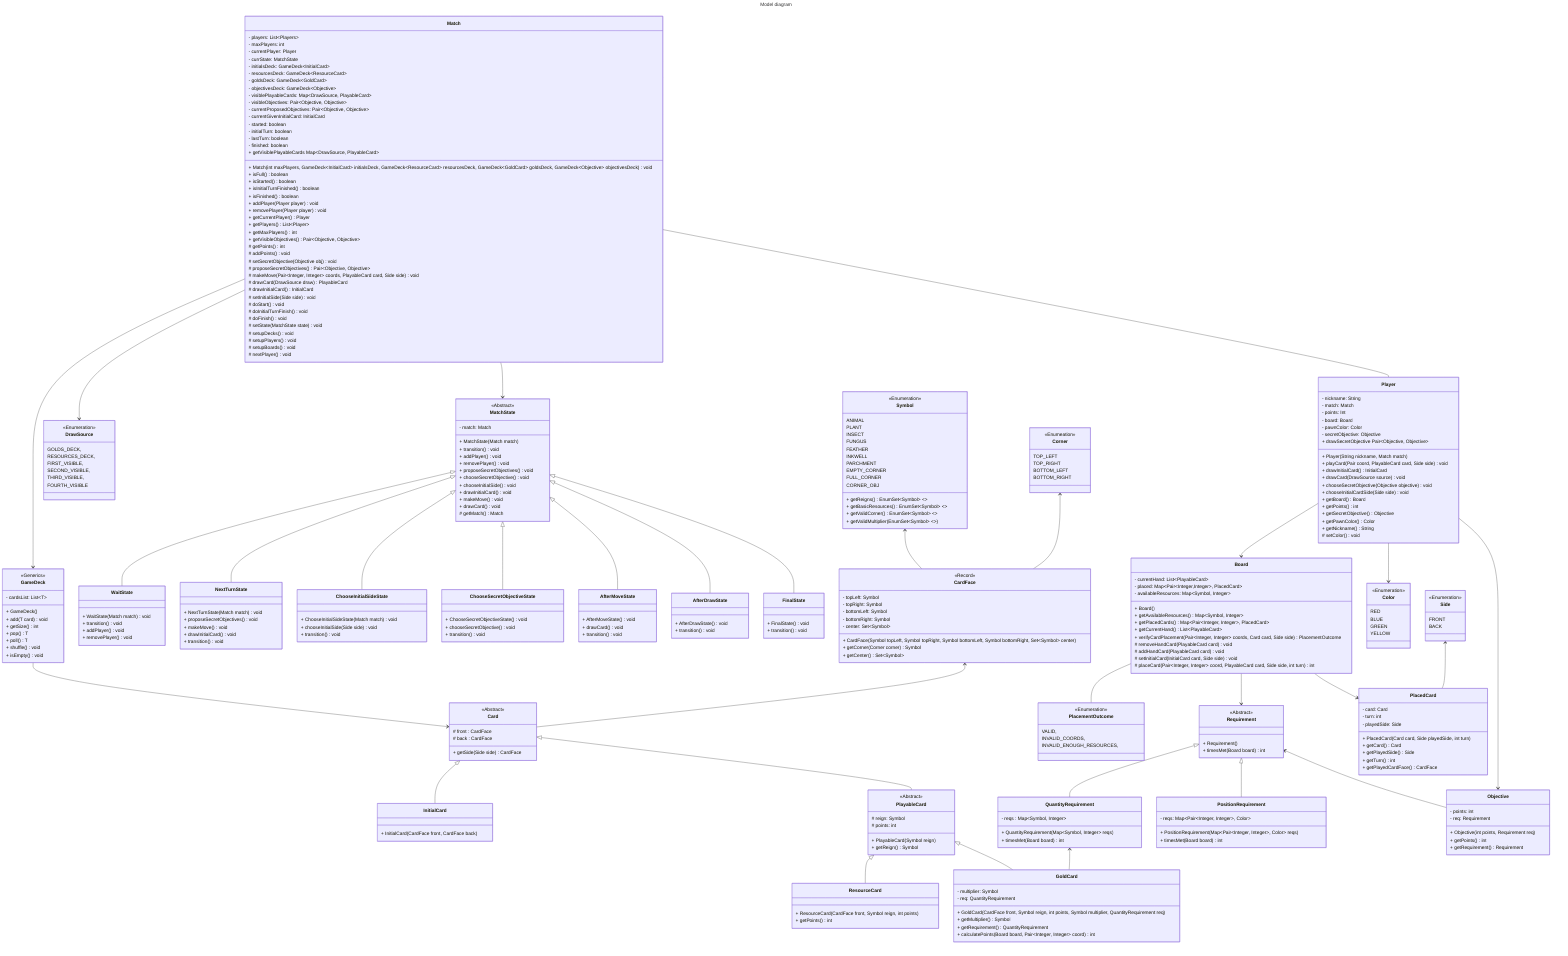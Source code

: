 ---
title: Model diagram
---

classDiagram
    Match --> GameDeck
    Match --> MatchState
    Match --> DrawSource
    Match -- Player
    MatchState <|-- WaitState
    MatchState <|-- NextTurnState
    MatchState <|-- ChooseInitialSideState
    MatchState <|-- ChooseSecretObjectiveState
    MatchState <|-- AfterMoveState
    MatchState <|-- AfterDrawState
    MatchState <|-- FinalState

    Card <|-- InitialCard
    Card <|-- PlayableCard
    GameDeck --> Card
    PlayableCard <|-- ResourceCard
    PlayableCard <|-- GoldCard

    Board -- PlacementOutcome
    Requirement <|-- QuantityRequirement
    Requirement <|-- PositionRequirement
    Requirement <-- Objective
    QuantityRequirement <-- GoldCard

    Board --> PlacedCard
    Side <-- PlacedCard
    Player --> Board
    Player --> Objective
    Player --> Color
    CardFace <-- Card
    Symbol <-- CardFace
    Board --> Requirement
    %%Side <-- Player
    %%Side <-- Match
    Corner <-- CardFace
    %% Symbol <-- GoldCard
    %% DrawSource <-- Player


    class Symbol {
        <<Enumeration>>
        ANIMAL
        PLANT
        INSECT
        FUNGUS
        FEATHER
        INKWELL
        PARCHMENT
        EMPTY_CORNER
        FULL_CORNER
        CORNER_OBJ

        + getReigns() EnumSet~Symbol~ <<Static>>
        + getBasicResources() EnumSet~Symbol~ <<Static>>
        + getValidCorner() EnumSet~Symbol~ <<Static>>
        + getValidMultiplier( EnumSet~Symbol~ <<Static>>)
    }

    class Corner {
      <<Enumeation>>
      TOP_LEFT
      TOP_RIGHT
      BOTTOM_LEFT
      BOTTOM_RIGHT
    }

    class CardFace {
        <<Record>>
        - topLeft: Symbol
        - topRight: Symbol
        - bottomLeft: Symbol
        - bottomRight: Symbol
        - center: Set~Symbol~

        + CardFace(Symbol topLeft, Symbol topRight, Symbol bottomLeft, Symbol bottomRight, Set~Symbol~ center)
        + getCorner(Corner corner) Symbol
        + getCenter() Set~Symbol~
    }

    class Card {
        <<Abstract>>
        %% # sides : Map~Side, CardFace~
        # front : CardFace
        # back : CardFace

        + getSide(Side side) CardFace
    }

    class PlayableCard {
        <<Abstract>>
        # reign: Symbol
        # points: int

        + PlayableCard(Symbol reign)
        + getReign() Symbol
    }

    class InitialCard {
        + InitialCard(CardFace front, CardFace back)
    }

    class ResourceCard {
        + ResourceCard(CardFace front, Symbol reign, int points)
        + getPoints() int
    }

    class GoldCard {
        - multiplier: Symbol
        - req: QuantityRequirement

        + GoldCard(CardFace front, Symbol reign, int points, Symbol multiplier, QuantityRequirement req)
        + getMultiplier() Symbol
        + getRequirement() QuantityRequirement
        + calculatePoints(Board board, Pair~Integer, Integer~ coord) int
    }

    class Requirement {
        <<Abstract>>
        + Requirement()
        + timesMet(Board board) int
    }

    class QuantityRequirement {
        - reqs : Map~Symbol, Integer~

        + QuantityRequirement(Map~Symbol, Integer~ reqs)
        + timesMet(Board board) int
    }

    class PositionRequirement {
        - reqs: Map&ltPair&ltInteger, Integer&gt, Color&gt

        + PositionRequirement(Map&ltPair&ltInteger, Integer&gt, Color&gt reqs)
        + timesMet(Board board) int
    }
    
    class Objective {
        - points: int
        - req: Requirement

        + Objective(int points, Requirement req)
        + getPoints() int
        + getRequirement() Requirement
    }
    
    class Player {
        - nickname: String
        - match: Match
        - points: Int
        - board: Board
        - pawnColor: Color
        - secretObjective: Objective

        + Player(String nickname, Match match)
        + playCard(Pair<Integer, Integer> coord, PlayableCard card, Side side) void
        + drawSecretObjective Pair~Objective, Objective~
        + drawInitialCard() InitialCard
        + drawCard(DrawSource source) void
        + chooseSecretObjective(Objective objective) void
        + chooseInitialCardSide(Side side) void
        + getBoard() Board
        + getPoints() int
        + getSecretObjective() Objective
        + getPawnColor() Color
        + getNickname() String
        # setColor() void
    }
    
    class Color {
        <<Enumeration>>
        RED
        BLUE
        GREEN
        YELLOW
    }
    
    class Side {
        <<Enumeration>>
        FRONT
        BACK
    }
    
    class Board {
        - currentHand: List~PlayableCard~
        - placed: Map&ltPair&ltInteger,Integer&gt, PlacedCard&gt
        - availableResources: Map~Symbol, Integer~

        + Board()
        + getAvailableResources() Map~Symbol, Integer~
        + getPlacedCards() Map&ltPair&ltInteger, Integer&gt, PlacedCard&gt
        + getCurrentHand() List~PlayableCard~
        + verifyCardPlacement(Pair~Integer, Integer~ coords, Card card, Side side) PlacementOutcome
        # removeHandCard(PlayableCard card) void
        # addHandCard(PlayableCard card) void
        # setInitialCard(InitialCard card, Side side) void
        # placeCard(Pair~Integer, Integer~ coord, PlayableCard card, Side side, int turn) int
    }
    
    class PlacedCard {
        - card: Card
        - turn: int
        - playedSide: Side

        + PlacedCard(Card card, Side playedSide, int turn)
        + getCard() Card
        + getPlayedSide() Side
        + getTurn() int
        + getPlayedCardFace() CardFace
    }

    class Match {
        - players: List~Players~
        - maxPlayers: int
        - currentPlayer: Player
        - currState: MatchState
        - initialsDeck: GameDeck~InitialCard~
        - resourcesDeck: GameDeck~ResourceCard~
        - goldsDeck: GameDeck~GoldCard~
        - objectivesDeck: GameDeck~Objective~
        - visiblePlayableCards: Map~DrawSource, PlayableCard~
        - visibleObjectives: Pair~Objective, Objective~
        - currentProposedObjectives: Pair~Objective, Objective~
        - currentGivenInitialCard: InitialCard
        - started: boolean
        - initialTurn: boolean
        - lastTurn: boolean
        - finished: boolean

        + Match(int maxPlayers, GameDeck~InitialCard~ initialsDeck, GameDeck~ResourceCard~ resourcesDeck, GameDeck~GoldCard~ goldsDeck, GameDeck~Objective~ objectivesDeck) void
        + isFull() boolean
        + isStarted() boolean
        + isInitialTurnFinished() boolean
        + isFinished() boolean
        + addPlayer(Player player) void
        + removePlayer(Player player) void
        + getCurrentPlayer() Player
        + getPlayers() List~Player~
        + getMaxPlayers() int
        + getVisiblePlayableCards Map~DrawSource, PlayableCard~
        + getVisibleObjectives() Pair~Objective, Objective~
        # getPoints() int
        # addPoints() void
        # setSecretObjective(Objective obj) void
        # proposeSecretObjectives() Pair~Objective, Objective~
        # makeMove(Pair~Integer, Integer~ coords, PlayableCard card, Side side) void
        # drawCard(DrawSource draw) PlayableCard
        # drawInitialCard() InitialCard
        # setInitialSide(Side side) void
        # doStart() void
        # doInitialTurnFinish() void
        # doFinish() void
        # setState(MatchState state) void
        # setupDecks() void
        # setupPlayers() void
        # setupBoards() void
        # nextPlayer() void

    }
    class DrawSource {
        <<Enumeration>>
        GOLDS_DECK,
        RESOURCES_DECK,
        FIRST_VISIBLE,
        SECOND_VISIBLE,
        THIRD_VISIBLE,
        FOURTH_VISIBLE
    }

    class MatchState {
        <<Abstract>>
        - match: Match

        + MatchState(Match match)
        + transition() void
        + addPlayer() void
        + removePlayer() void
	    + proposeSecretObjectives() void
	    + chooseSecretObjective() void
        + chooseInitialSide() void
        + drawInitialCard() void
	    + makeMove() void
	    + drawCard() void
	    # getMatch() Match
    }

    class WaitState{
        + WaitState(Match match) void
        + transition() void
        + addPlayer() void
        + removePlayer() void
    }
    
    class NextTurnState {
        + NextTurnState(Match match) void
        + proposeSecretObjectives() void
        + makeMove() void
        + drawInitialCard() void
        + transition() void
    }
    
    class ChooseInitialSideState{ 
        + ChooseInitialSideState(Match match) void
        + chooseInitialSide(Side side) void
        + transition() void
    }
    
    class ChooseSecretObjectiveState {
        + ChooseSecretObjectiveState() void
        + chooseSecretObjective() void
        + transition() void
    }

    class AfterMoveState {
        + AfterMoveState() void
        + drawCard() void
        + transition() void
    }

    class AfterDrawState {
        + AfterDrawState() void
        + transition() void
    }

    class FinalState{
        + FinalState() void
        + transition() void
    }

    class PlacementOutcome {
        <<Enumeration>>
        VALID,
        INVALID_COORDS,
        INVALID_ENOUGH_RESOURCES,
    }
    
    class GameDeck {
        <<Generics>>
        - cardsList: List~T~

        + GameDeck()
        + add(T card) void
        + getSize() int
        + pop() T
        + poll() T
        + shuffle() void
        + isEmpty() void
    }